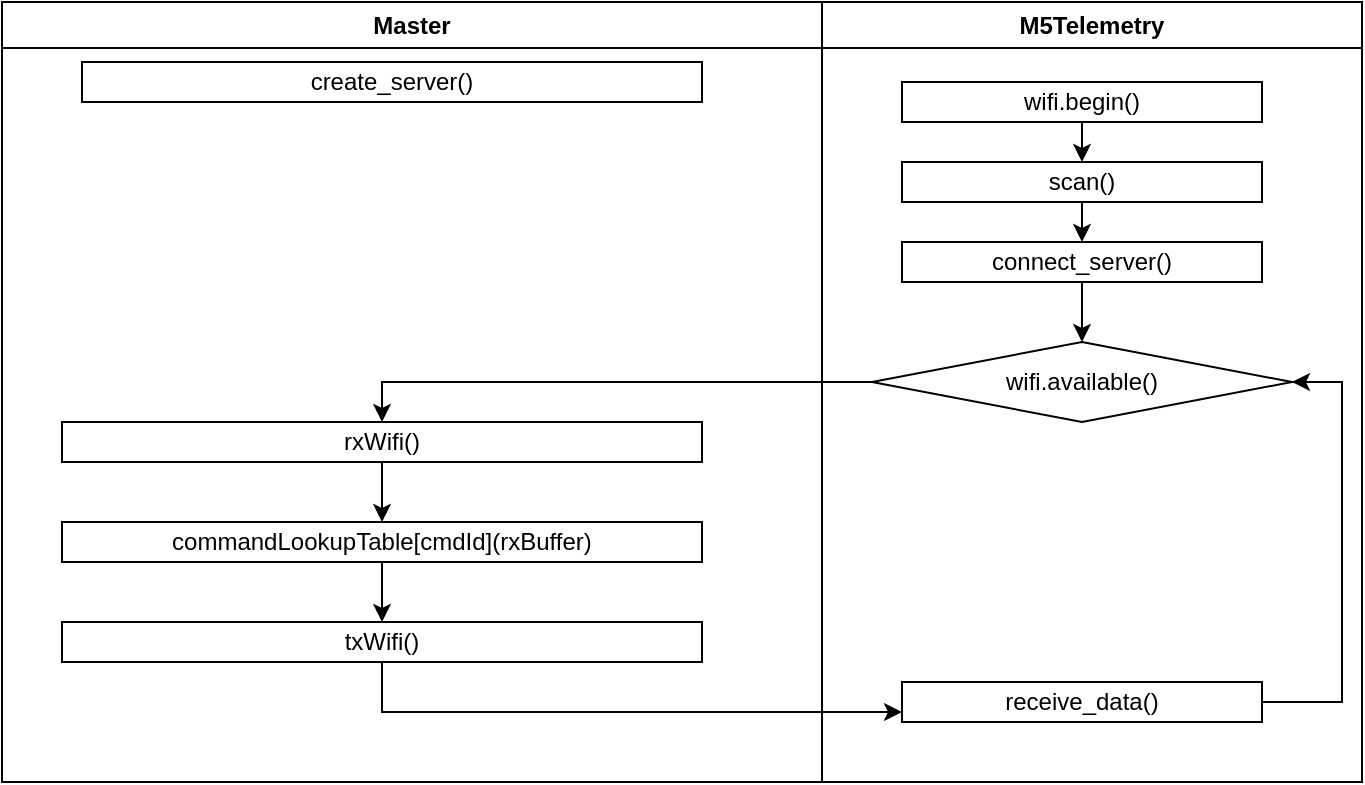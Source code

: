 <mxfile version="22.1.18" type="device">
  <diagram id="C5RBs43oDa-KdzZeNtuy" name="Page-1">
    <mxGraphModel dx="790" dy="388" grid="1" gridSize="10" guides="1" tooltips="1" connect="1" arrows="1" fold="1" page="1" pageScale="1" pageWidth="827" pageHeight="1169" math="0" shadow="0">
      <root>
        <mxCell id="WIyWlLk6GJQsqaUBKTNV-0" />
        <mxCell id="WIyWlLk6GJQsqaUBKTNV-1" parent="WIyWlLk6GJQsqaUBKTNV-0" />
        <mxCell id="GrcvwgP6CBYpFeCLsEjB-0" value="M5Telemetry" style="swimlane;whiteSpace=wrap;html=1;" vertex="1" parent="WIyWlLk6GJQsqaUBKTNV-1">
          <mxGeometry x="460" y="70" width="270" height="390" as="geometry" />
        </mxCell>
        <mxCell id="GrcvwgP6CBYpFeCLsEjB-14" style="edgeStyle=orthogonalEdgeStyle;rounded=0;orthogonalLoop=1;jettySize=auto;html=1;exitX=0.5;exitY=1;exitDx=0;exitDy=0;entryX=0.5;entryY=0;entryDx=0;entryDy=0;" edge="1" parent="GrcvwgP6CBYpFeCLsEjB-0" source="GrcvwgP6CBYpFeCLsEjB-3" target="GrcvwgP6CBYpFeCLsEjB-5">
          <mxGeometry relative="1" as="geometry" />
        </mxCell>
        <mxCell id="GrcvwgP6CBYpFeCLsEjB-3" value="wifi.begin()" style="rounded=0;whiteSpace=wrap;html=1;" vertex="1" parent="GrcvwgP6CBYpFeCLsEjB-0">
          <mxGeometry x="40" y="40" width="180" height="20" as="geometry" />
        </mxCell>
        <mxCell id="GrcvwgP6CBYpFeCLsEjB-15" style="edgeStyle=orthogonalEdgeStyle;rounded=0;orthogonalLoop=1;jettySize=auto;html=1;exitX=0.5;exitY=1;exitDx=0;exitDy=0;entryX=0.5;entryY=0;entryDx=0;entryDy=0;" edge="1" parent="GrcvwgP6CBYpFeCLsEjB-0" source="GrcvwgP6CBYpFeCLsEjB-5" target="GrcvwgP6CBYpFeCLsEjB-6">
          <mxGeometry relative="1" as="geometry" />
        </mxCell>
        <mxCell id="GrcvwgP6CBYpFeCLsEjB-5" value="scan()" style="rounded=0;whiteSpace=wrap;html=1;" vertex="1" parent="GrcvwgP6CBYpFeCLsEjB-0">
          <mxGeometry x="40" y="80" width="180" height="20" as="geometry" />
        </mxCell>
        <mxCell id="GrcvwgP6CBYpFeCLsEjB-16" style="edgeStyle=orthogonalEdgeStyle;rounded=0;orthogonalLoop=1;jettySize=auto;html=1;exitX=0.5;exitY=1;exitDx=0;exitDy=0;entryX=0.5;entryY=0;entryDx=0;entryDy=0;" edge="1" parent="GrcvwgP6CBYpFeCLsEjB-0" source="GrcvwgP6CBYpFeCLsEjB-6" target="GrcvwgP6CBYpFeCLsEjB-7">
          <mxGeometry relative="1" as="geometry" />
        </mxCell>
        <mxCell id="GrcvwgP6CBYpFeCLsEjB-6" value="connect_server()" style="rounded=0;whiteSpace=wrap;html=1;" vertex="1" parent="GrcvwgP6CBYpFeCLsEjB-0">
          <mxGeometry x="40" y="120" width="180" height="20" as="geometry" />
        </mxCell>
        <mxCell id="GrcvwgP6CBYpFeCLsEjB-7" value="wifi.available()" style="rhombus;whiteSpace=wrap;html=1;" vertex="1" parent="GrcvwgP6CBYpFeCLsEjB-0">
          <mxGeometry x="25" y="170" width="210" height="40" as="geometry" />
        </mxCell>
        <mxCell id="GrcvwgP6CBYpFeCLsEjB-21" style="edgeStyle=orthogonalEdgeStyle;rounded=0;orthogonalLoop=1;jettySize=auto;html=1;exitX=1;exitY=0.5;exitDx=0;exitDy=0;entryX=1;entryY=0.5;entryDx=0;entryDy=0;" edge="1" parent="GrcvwgP6CBYpFeCLsEjB-0" source="GrcvwgP6CBYpFeCLsEjB-13" target="GrcvwgP6CBYpFeCLsEjB-7">
          <mxGeometry relative="1" as="geometry">
            <Array as="points">
              <mxPoint x="260" y="350" />
              <mxPoint x="260" y="190" />
            </Array>
          </mxGeometry>
        </mxCell>
        <mxCell id="GrcvwgP6CBYpFeCLsEjB-13" value="receive_data()" style="rounded=0;whiteSpace=wrap;html=1;" vertex="1" parent="GrcvwgP6CBYpFeCLsEjB-0">
          <mxGeometry x="40" y="340" width="180" height="20" as="geometry" />
        </mxCell>
        <mxCell id="GrcvwgP6CBYpFeCLsEjB-1" value="Master" style="swimlane;whiteSpace=wrap;html=1;" vertex="1" parent="WIyWlLk6GJQsqaUBKTNV-1">
          <mxGeometry x="50" y="70" width="410" height="390" as="geometry" />
        </mxCell>
        <mxCell id="GrcvwgP6CBYpFeCLsEjB-2" value="create_server()" style="rounded=0;whiteSpace=wrap;html=1;" vertex="1" parent="GrcvwgP6CBYpFeCLsEjB-1">
          <mxGeometry x="40" y="30" width="310" height="20" as="geometry" />
        </mxCell>
        <mxCell id="GrcvwgP6CBYpFeCLsEjB-18" style="edgeStyle=orthogonalEdgeStyle;rounded=0;orthogonalLoop=1;jettySize=auto;html=1;exitX=0.5;exitY=1;exitDx=0;exitDy=0;entryX=0.5;entryY=0;entryDx=0;entryDy=0;" edge="1" parent="GrcvwgP6CBYpFeCLsEjB-1" source="GrcvwgP6CBYpFeCLsEjB-8" target="GrcvwgP6CBYpFeCLsEjB-10">
          <mxGeometry relative="1" as="geometry" />
        </mxCell>
        <mxCell id="GrcvwgP6CBYpFeCLsEjB-8" value="rxWifi()" style="rounded=0;whiteSpace=wrap;html=1;" vertex="1" parent="GrcvwgP6CBYpFeCLsEjB-1">
          <mxGeometry x="30" y="210" width="320" height="20" as="geometry" />
        </mxCell>
        <mxCell id="GrcvwgP6CBYpFeCLsEjB-9" style="edgeStyle=orthogonalEdgeStyle;rounded=0;orthogonalLoop=1;jettySize=auto;html=1;exitX=0.5;exitY=1;exitDx=0;exitDy=0;" edge="1" parent="GrcvwgP6CBYpFeCLsEjB-1" source="GrcvwgP6CBYpFeCLsEjB-2" target="GrcvwgP6CBYpFeCLsEjB-2">
          <mxGeometry relative="1" as="geometry" />
        </mxCell>
        <mxCell id="GrcvwgP6CBYpFeCLsEjB-19" style="edgeStyle=orthogonalEdgeStyle;rounded=0;orthogonalLoop=1;jettySize=auto;html=1;exitX=0.5;exitY=1;exitDx=0;exitDy=0;entryX=0.5;entryY=0;entryDx=0;entryDy=0;" edge="1" parent="GrcvwgP6CBYpFeCLsEjB-1" source="GrcvwgP6CBYpFeCLsEjB-10" target="GrcvwgP6CBYpFeCLsEjB-12">
          <mxGeometry relative="1" as="geometry" />
        </mxCell>
        <mxCell id="GrcvwgP6CBYpFeCLsEjB-10" value="commandLookupTable[cmdId](rxBuffer)" style="rounded=0;whiteSpace=wrap;html=1;" vertex="1" parent="GrcvwgP6CBYpFeCLsEjB-1">
          <mxGeometry x="30" y="260" width="320" height="20" as="geometry" />
        </mxCell>
        <mxCell id="GrcvwgP6CBYpFeCLsEjB-12" value="txWifi()" style="rounded=0;whiteSpace=wrap;html=1;" vertex="1" parent="GrcvwgP6CBYpFeCLsEjB-1">
          <mxGeometry x="30" y="310" width="320" height="20" as="geometry" />
        </mxCell>
        <mxCell id="GrcvwgP6CBYpFeCLsEjB-17" style="edgeStyle=orthogonalEdgeStyle;rounded=0;orthogonalLoop=1;jettySize=auto;html=1;exitX=0;exitY=0.5;exitDx=0;exitDy=0;entryX=0.5;entryY=0;entryDx=0;entryDy=0;" edge="1" parent="WIyWlLk6GJQsqaUBKTNV-1" source="GrcvwgP6CBYpFeCLsEjB-7" target="GrcvwgP6CBYpFeCLsEjB-8">
          <mxGeometry relative="1" as="geometry" />
        </mxCell>
        <mxCell id="GrcvwgP6CBYpFeCLsEjB-20" style="edgeStyle=orthogonalEdgeStyle;rounded=0;orthogonalLoop=1;jettySize=auto;html=1;exitX=0.5;exitY=1;exitDx=0;exitDy=0;entryX=0;entryY=0.75;entryDx=0;entryDy=0;" edge="1" parent="WIyWlLk6GJQsqaUBKTNV-1" source="GrcvwgP6CBYpFeCLsEjB-12" target="GrcvwgP6CBYpFeCLsEjB-13">
          <mxGeometry relative="1" as="geometry" />
        </mxCell>
      </root>
    </mxGraphModel>
  </diagram>
</mxfile>
